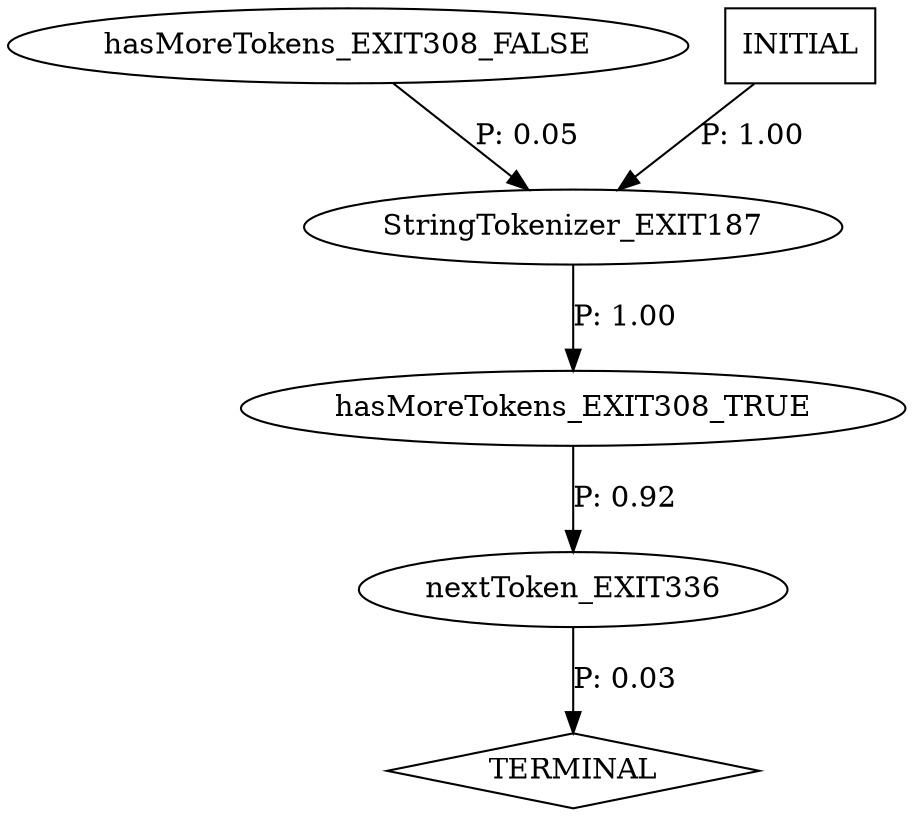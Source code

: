 digraph G {
	0	 [label=StringTokenizer_EXIT187];
	2	 [label=hasMoreTokens_EXIT308_TRUE];
	0 -> 2	 [label="P: 1.00"];
	3	 [label=nextToken_EXIT336];
	2 -> 3	 [label="P: 0.92"];
	1	 [label=hasMoreTokens_EXIT308_FALSE];
	1 -> 0	 [label="P: 0.05"];
	4	 [label=TERMINAL,
		shape=diamond];
	3 -> 4	 [label="P: 0.03"];
	5	 [label=INITIAL,
		shape=box];
	5 -> 0	 [label="P: 1.00"];
}
